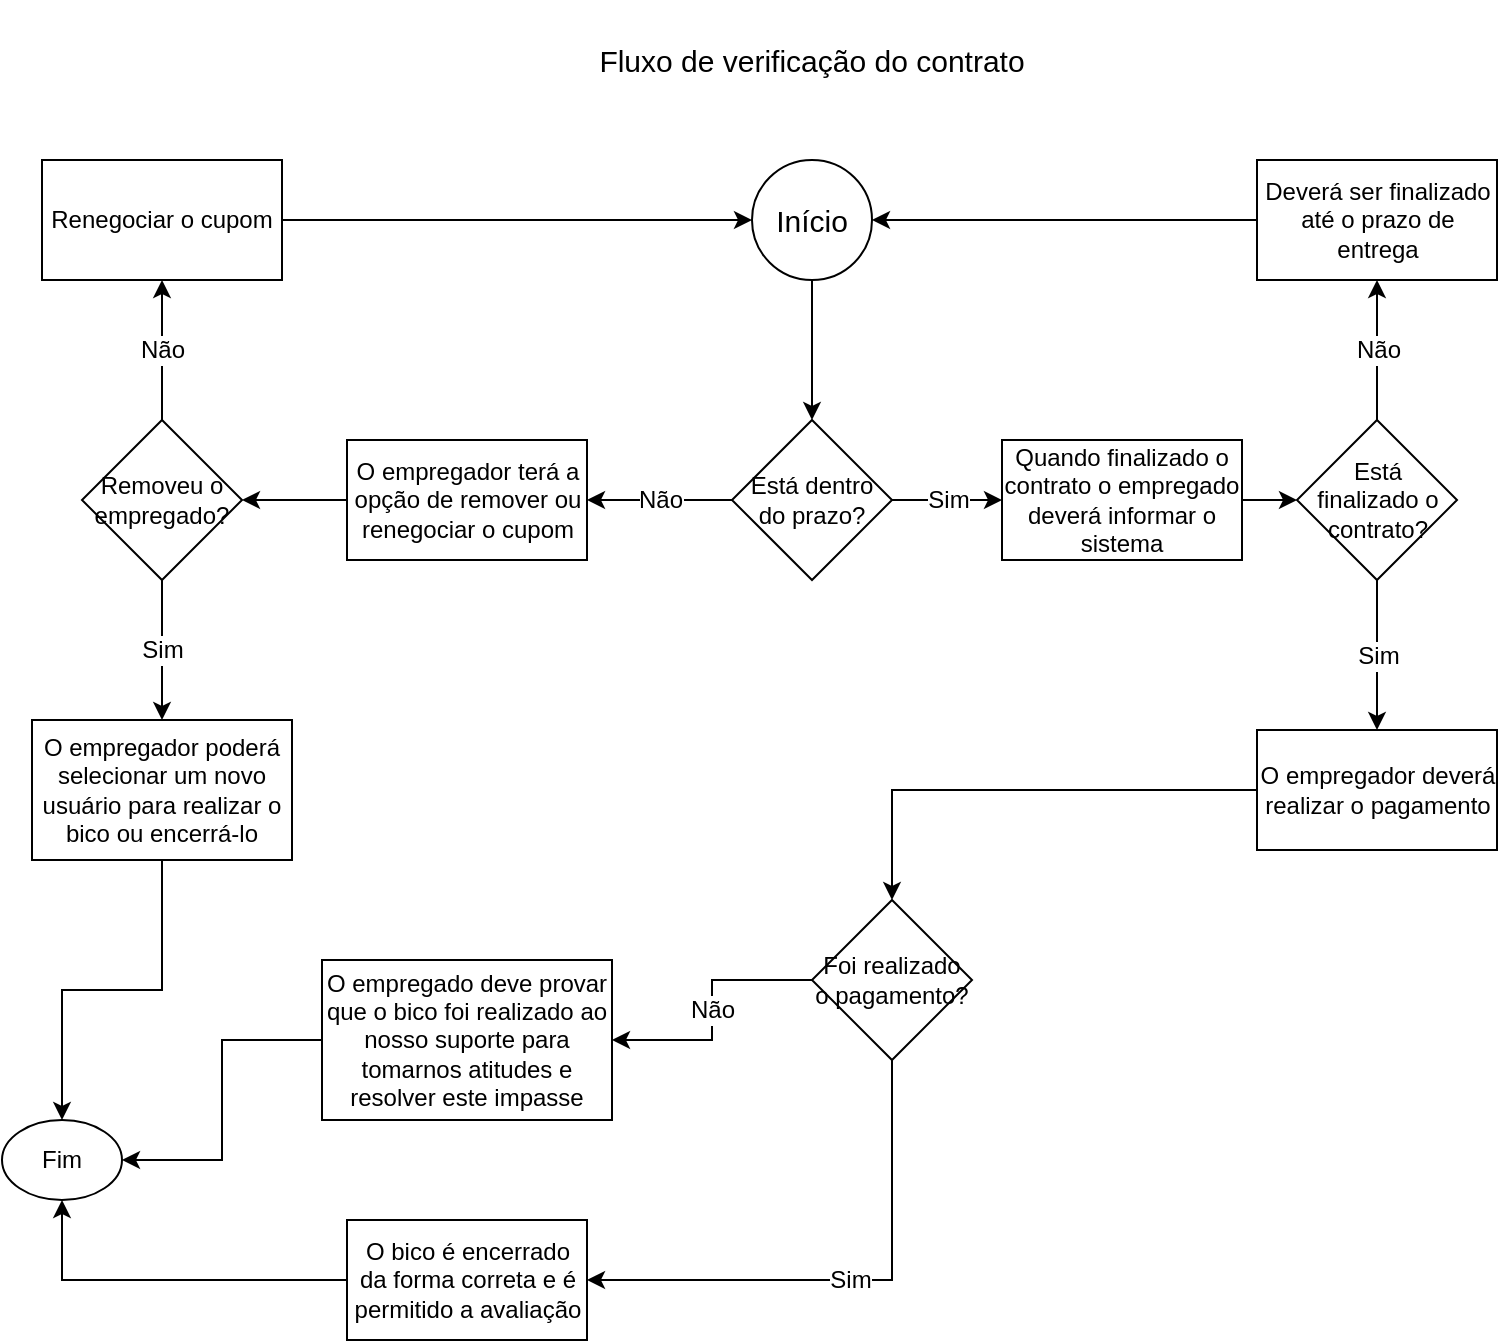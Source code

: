 <mxfile version="17.4.2" type="device"><diagram id="QspTCd8ZKi_6GBEvpSDX" name="Page-1"><mxGraphModel dx="868" dy="566" grid="1" gridSize="10" guides="1" tooltips="1" connect="1" arrows="1" fold="1" page="1" pageScale="1" pageWidth="850" pageHeight="1100" math="0" shadow="0"><root><mxCell id="0"/><mxCell id="1" parent="0"/><mxCell id="Lx8PTwOJ4hbkDgsJL_Mw-1" value="&lt;font style=&quot;font-size: 15px&quot;&gt;Fluxo de verificação do contrato&lt;/font&gt;" style="text;html=1;strokeColor=none;fillColor=none;align=center;verticalAlign=middle;whiteSpace=wrap;rounded=0;" parent="1" vertex="1"><mxGeometry x="317" y="100" width="216" height="60" as="geometry"/></mxCell><mxCell id="Lx8PTwOJ4hbkDgsJL_Mw-72" value="" style="edgeStyle=orthogonalEdgeStyle;rounded=0;orthogonalLoop=1;jettySize=auto;html=1;fontSize=12;" parent="1" source="Lx8PTwOJ4hbkDgsJL_Mw-3" target="Lx8PTwOJ4hbkDgsJL_Mw-31" edge="1"><mxGeometry relative="1" as="geometry"/></mxCell><mxCell id="Lx8PTwOJ4hbkDgsJL_Mw-3" value="Início" style="ellipse;whiteSpace=wrap;html=1;aspect=fixed;fontSize=15;" parent="1" vertex="1"><mxGeometry x="395" y="180" width="60" height="60" as="geometry"/></mxCell><mxCell id="Lx8PTwOJ4hbkDgsJL_Mw-63" value="Não" style="edgeStyle=orthogonalEdgeStyle;rounded=0;orthogonalLoop=1;jettySize=auto;html=1;fontSize=12;" parent="1" source="Lx8PTwOJ4hbkDgsJL_Mw-31" target="Lx8PTwOJ4hbkDgsJL_Mw-62" edge="1"><mxGeometry relative="1" as="geometry"/></mxCell><mxCell id="Lx8PTwOJ4hbkDgsJL_Mw-67" value="Sim" style="edgeStyle=orthogonalEdgeStyle;rounded=0;orthogonalLoop=1;jettySize=auto;html=1;fontSize=12;" parent="1" source="Lx8PTwOJ4hbkDgsJL_Mw-31" target="Lx8PTwOJ4hbkDgsJL_Mw-66" edge="1"><mxGeometry relative="1" as="geometry"/></mxCell><mxCell id="Lx8PTwOJ4hbkDgsJL_Mw-31" value="Está dentro do prazo?" style="rhombus;whiteSpace=wrap;html=1;fontSize=12;" parent="1" vertex="1"><mxGeometry x="385" y="310" width="80" height="80" as="geometry"/></mxCell><mxCell id="Lx8PTwOJ4hbkDgsJL_Mw-36" value="Não" style="edgeStyle=orthogonalEdgeStyle;rounded=0;orthogonalLoop=1;jettySize=auto;html=1;fontSize=12;" parent="1" source="Lx8PTwOJ4hbkDgsJL_Mw-34" target="Lx8PTwOJ4hbkDgsJL_Mw-35" edge="1"><mxGeometry relative="1" as="geometry"/></mxCell><mxCell id="Lx8PTwOJ4hbkDgsJL_Mw-46" value="Sim" style="edgeStyle=orthogonalEdgeStyle;rounded=0;orthogonalLoop=1;jettySize=auto;html=1;fontSize=12;" parent="1" source="Lx8PTwOJ4hbkDgsJL_Mw-34" target="Lx8PTwOJ4hbkDgsJL_Mw-45" edge="1"><mxGeometry relative="1" as="geometry"/></mxCell><mxCell id="Lx8PTwOJ4hbkDgsJL_Mw-34" value="Removeu o empregado?" style="rhombus;whiteSpace=wrap;html=1;fontSize=12;" parent="1" vertex="1"><mxGeometry x="60" y="310" width="80" height="80" as="geometry"/></mxCell><mxCell id="Lx8PTwOJ4hbkDgsJL_Mw-65" style="edgeStyle=orthogonalEdgeStyle;rounded=0;orthogonalLoop=1;jettySize=auto;html=1;entryX=0;entryY=0.5;entryDx=0;entryDy=0;fontSize=12;" parent="1" source="Lx8PTwOJ4hbkDgsJL_Mw-35" target="Lx8PTwOJ4hbkDgsJL_Mw-3" edge="1"><mxGeometry relative="1" as="geometry"/></mxCell><mxCell id="Lx8PTwOJ4hbkDgsJL_Mw-35" value="Renegociar o cupom" style="rounded=0;whiteSpace=wrap;html=1;fontSize=12;" parent="1" vertex="1"><mxGeometry x="40" y="180" width="120" height="60" as="geometry"/></mxCell><mxCell id="Lx8PTwOJ4hbkDgsJL_Mw-43" value="Não" style="edgeStyle=orthogonalEdgeStyle;rounded=0;orthogonalLoop=1;jettySize=auto;html=1;fontSize=12;" parent="1" source="Lx8PTwOJ4hbkDgsJL_Mw-40" target="Lx8PTwOJ4hbkDgsJL_Mw-41" edge="1"><mxGeometry relative="1" as="geometry"/></mxCell><mxCell id="Lx8PTwOJ4hbkDgsJL_Mw-48" value="Sim" style="edgeStyle=orthogonalEdgeStyle;rounded=0;orthogonalLoop=1;jettySize=auto;html=1;fontSize=12;" parent="1" source="Lx8PTwOJ4hbkDgsJL_Mw-40" target="Lx8PTwOJ4hbkDgsJL_Mw-47" edge="1"><mxGeometry relative="1" as="geometry"/></mxCell><mxCell id="Lx8PTwOJ4hbkDgsJL_Mw-40" value="Está finalizado o contrato?" style="rhombus;whiteSpace=wrap;html=1;fontSize=12;" parent="1" vertex="1"><mxGeometry x="667.5" y="310" width="80" height="80" as="geometry"/></mxCell><mxCell id="Lx8PTwOJ4hbkDgsJL_Mw-69" style="edgeStyle=orthogonalEdgeStyle;rounded=0;orthogonalLoop=1;jettySize=auto;html=1;fontSize=12;" parent="1" source="Lx8PTwOJ4hbkDgsJL_Mw-41" target="Lx8PTwOJ4hbkDgsJL_Mw-3" edge="1"><mxGeometry relative="1" as="geometry"/></mxCell><mxCell id="Lx8PTwOJ4hbkDgsJL_Mw-41" value="Deverá ser finalizado até o prazo de entrega" style="rounded=0;whiteSpace=wrap;html=1;fontSize=12;" parent="1" vertex="1"><mxGeometry x="647.5" y="180" width="120" height="60" as="geometry"/></mxCell><mxCell id="Lx8PTwOJ4hbkDgsJL_Mw-56" style="edgeStyle=orthogonalEdgeStyle;rounded=0;orthogonalLoop=1;jettySize=auto;html=1;entryX=0.5;entryY=0;entryDx=0;entryDy=0;fontSize=12;" parent="1" source="Lx8PTwOJ4hbkDgsJL_Mw-45" target="Lx8PTwOJ4hbkDgsJL_Mw-55" edge="1"><mxGeometry relative="1" as="geometry"/></mxCell><mxCell id="Lx8PTwOJ4hbkDgsJL_Mw-45" value="O empregador poderá selecionar um novo usuário para realizar o bico ou encerrá-lo" style="whiteSpace=wrap;html=1;" parent="1" vertex="1"><mxGeometry x="35" y="460" width="130" height="70" as="geometry"/></mxCell><mxCell id="Lx8PTwOJ4hbkDgsJL_Mw-50" value="" style="edgeStyle=orthogonalEdgeStyle;rounded=0;orthogonalLoop=1;jettySize=auto;html=1;fontSize=12;" parent="1" source="Lx8PTwOJ4hbkDgsJL_Mw-47" target="Lx8PTwOJ4hbkDgsJL_Mw-49" edge="1"><mxGeometry relative="1" as="geometry"/></mxCell><mxCell id="Lx8PTwOJ4hbkDgsJL_Mw-47" value="O empregador deverá realizar o pagamento" style="whiteSpace=wrap;html=1;" parent="1" vertex="1"><mxGeometry x="647.5" y="465" width="120" height="60" as="geometry"/></mxCell><mxCell id="Lx8PTwOJ4hbkDgsJL_Mw-70" value="Não" style="edgeStyle=orthogonalEdgeStyle;rounded=0;orthogonalLoop=1;jettySize=auto;html=1;entryX=1;entryY=0.5;entryDx=0;entryDy=0;fontSize=12;" parent="1" source="Lx8PTwOJ4hbkDgsJL_Mw-49" target="Lx8PTwOJ4hbkDgsJL_Mw-51" edge="1"><mxGeometry relative="1" as="geometry"/></mxCell><mxCell id="Lx8PTwOJ4hbkDgsJL_Mw-71" value="Sim" style="edgeStyle=orthogonalEdgeStyle;rounded=0;orthogonalLoop=1;jettySize=auto;html=1;entryX=1;entryY=0.5;entryDx=0;entryDy=0;fontSize=12;exitX=0.5;exitY=1;exitDx=0;exitDy=0;" parent="1" source="Lx8PTwOJ4hbkDgsJL_Mw-49" target="Lx8PTwOJ4hbkDgsJL_Mw-53" edge="1"><mxGeometry relative="1" as="geometry"/></mxCell><mxCell id="Lx8PTwOJ4hbkDgsJL_Mw-49" value="Foi realizado o pagamento?" style="rhombus;whiteSpace=wrap;html=1;fontSize=12;" parent="1" vertex="1"><mxGeometry x="425" y="550" width="80" height="80" as="geometry"/></mxCell><mxCell id="Lx8PTwOJ4hbkDgsJL_Mw-57" style="edgeStyle=orthogonalEdgeStyle;rounded=0;orthogonalLoop=1;jettySize=auto;html=1;entryX=1;entryY=0.5;entryDx=0;entryDy=0;fontSize=12;" parent="1" source="Lx8PTwOJ4hbkDgsJL_Mw-51" target="Lx8PTwOJ4hbkDgsJL_Mw-55" edge="1"><mxGeometry relative="1" as="geometry"/></mxCell><mxCell id="Lx8PTwOJ4hbkDgsJL_Mw-51" value="O empregado deve provar que o bico foi realizado ao nosso suporte para tomarnos atitudes e resolver este impasse" style="rounded=0;whiteSpace=wrap;html=1;fontSize=12;" parent="1" vertex="1"><mxGeometry x="180" y="580" width="145" height="80" as="geometry"/></mxCell><mxCell id="Lx8PTwOJ4hbkDgsJL_Mw-58" style="edgeStyle=orthogonalEdgeStyle;rounded=0;orthogonalLoop=1;jettySize=auto;html=1;entryX=0.5;entryY=1;entryDx=0;entryDy=0;fontSize=12;" parent="1" source="Lx8PTwOJ4hbkDgsJL_Mw-53" target="Lx8PTwOJ4hbkDgsJL_Mw-55" edge="1"><mxGeometry relative="1" as="geometry"/></mxCell><mxCell id="Lx8PTwOJ4hbkDgsJL_Mw-53" value="O bico é encerrado da forma correta e é permitido a avaliação" style="rounded=0;whiteSpace=wrap;html=1;fontSize=12;" parent="1" vertex="1"><mxGeometry x="192.5" y="710" width="120" height="60" as="geometry"/></mxCell><mxCell id="Lx8PTwOJ4hbkDgsJL_Mw-55" value="Fim" style="ellipse;whiteSpace=wrap;html=1;fontSize=12;" parent="1" vertex="1"><mxGeometry x="20" y="660" width="60" height="40" as="geometry"/></mxCell><mxCell id="Lx8PTwOJ4hbkDgsJL_Mw-64" value="" style="edgeStyle=orthogonalEdgeStyle;rounded=0;orthogonalLoop=1;jettySize=auto;html=1;fontSize=12;" parent="1" source="Lx8PTwOJ4hbkDgsJL_Mw-62" target="Lx8PTwOJ4hbkDgsJL_Mw-34" edge="1"><mxGeometry relative="1" as="geometry"/></mxCell><mxCell id="Lx8PTwOJ4hbkDgsJL_Mw-62" value="O empregador terá a opção de remover ou renegociar o cupom" style="rounded=0;whiteSpace=wrap;html=1;fontSize=12;" parent="1" vertex="1"><mxGeometry x="192.5" y="320" width="120" height="60" as="geometry"/></mxCell><mxCell id="Lx8PTwOJ4hbkDgsJL_Mw-68" value="" style="edgeStyle=orthogonalEdgeStyle;rounded=0;orthogonalLoop=1;jettySize=auto;html=1;fontSize=12;" parent="1" source="Lx8PTwOJ4hbkDgsJL_Mw-66" target="Lx8PTwOJ4hbkDgsJL_Mw-40" edge="1"><mxGeometry relative="1" as="geometry"/></mxCell><mxCell id="Lx8PTwOJ4hbkDgsJL_Mw-66" value="Quando finalizado o contrato o empregado deverá informar o sistema" style="rounded=0;whiteSpace=wrap;html=1;fontSize=12;" parent="1" vertex="1"><mxGeometry x="520" y="320" width="120" height="60" as="geometry"/></mxCell></root></mxGraphModel></diagram></mxfile>